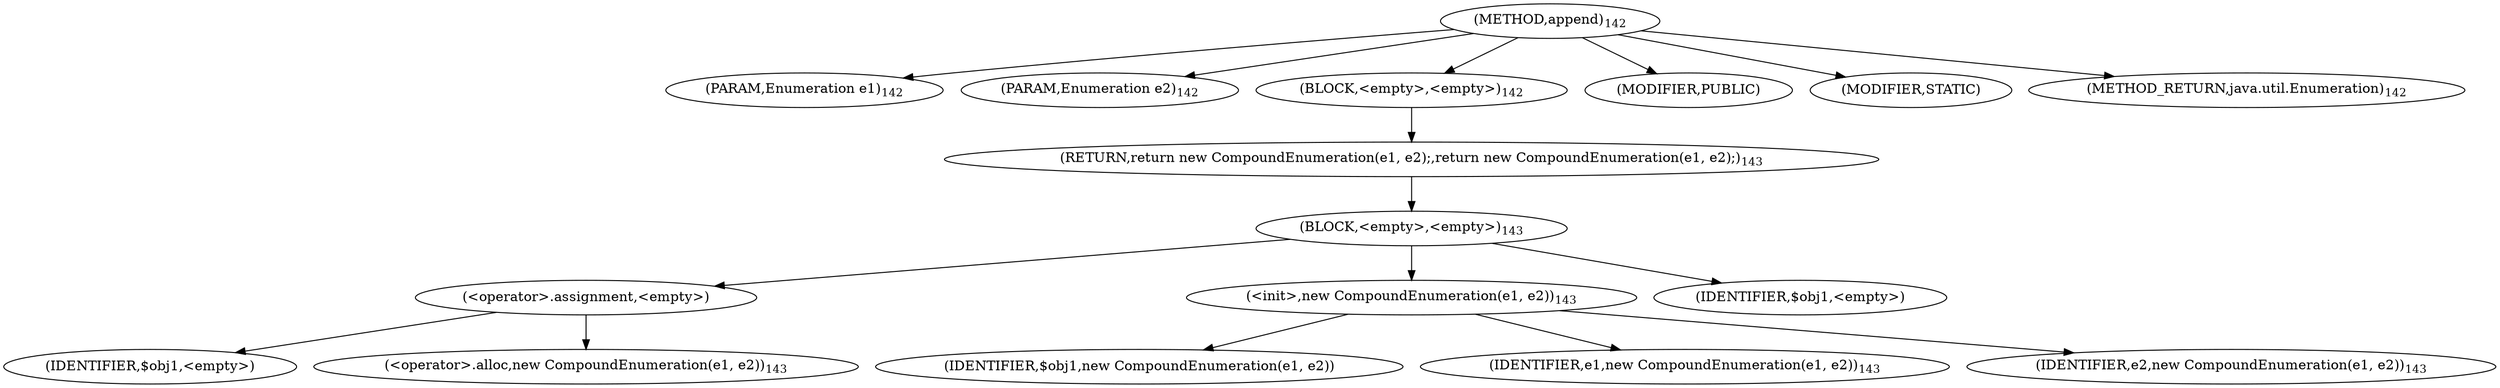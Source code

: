 digraph "append" {  
"212" [label = <(METHOD,append)<SUB>142</SUB>> ]
"213" [label = <(PARAM,Enumeration e1)<SUB>142</SUB>> ]
"214" [label = <(PARAM,Enumeration e2)<SUB>142</SUB>> ]
"215" [label = <(BLOCK,&lt;empty&gt;,&lt;empty&gt;)<SUB>142</SUB>> ]
"216" [label = <(RETURN,return new CompoundEnumeration(e1, e2);,return new CompoundEnumeration(e1, e2);)<SUB>143</SUB>> ]
"217" [label = <(BLOCK,&lt;empty&gt;,&lt;empty&gt;)<SUB>143</SUB>> ]
"218" [label = <(&lt;operator&gt;.assignment,&lt;empty&gt;)> ]
"219" [label = <(IDENTIFIER,$obj1,&lt;empty&gt;)> ]
"220" [label = <(&lt;operator&gt;.alloc,new CompoundEnumeration(e1, e2))<SUB>143</SUB>> ]
"221" [label = <(&lt;init&gt;,new CompoundEnumeration(e1, e2))<SUB>143</SUB>> ]
"222" [label = <(IDENTIFIER,$obj1,new CompoundEnumeration(e1, e2))> ]
"223" [label = <(IDENTIFIER,e1,new CompoundEnumeration(e1, e2))<SUB>143</SUB>> ]
"224" [label = <(IDENTIFIER,e2,new CompoundEnumeration(e1, e2))<SUB>143</SUB>> ]
"225" [label = <(IDENTIFIER,$obj1,&lt;empty&gt;)> ]
"226" [label = <(MODIFIER,PUBLIC)> ]
"227" [label = <(MODIFIER,STATIC)> ]
"228" [label = <(METHOD_RETURN,java.util.Enumeration)<SUB>142</SUB>> ]
  "212" -> "213" 
  "212" -> "214" 
  "212" -> "215" 
  "212" -> "226" 
  "212" -> "227" 
  "212" -> "228" 
  "215" -> "216" 
  "216" -> "217" 
  "217" -> "218" 
  "217" -> "221" 
  "217" -> "225" 
  "218" -> "219" 
  "218" -> "220" 
  "221" -> "222" 
  "221" -> "223" 
  "221" -> "224" 
}
